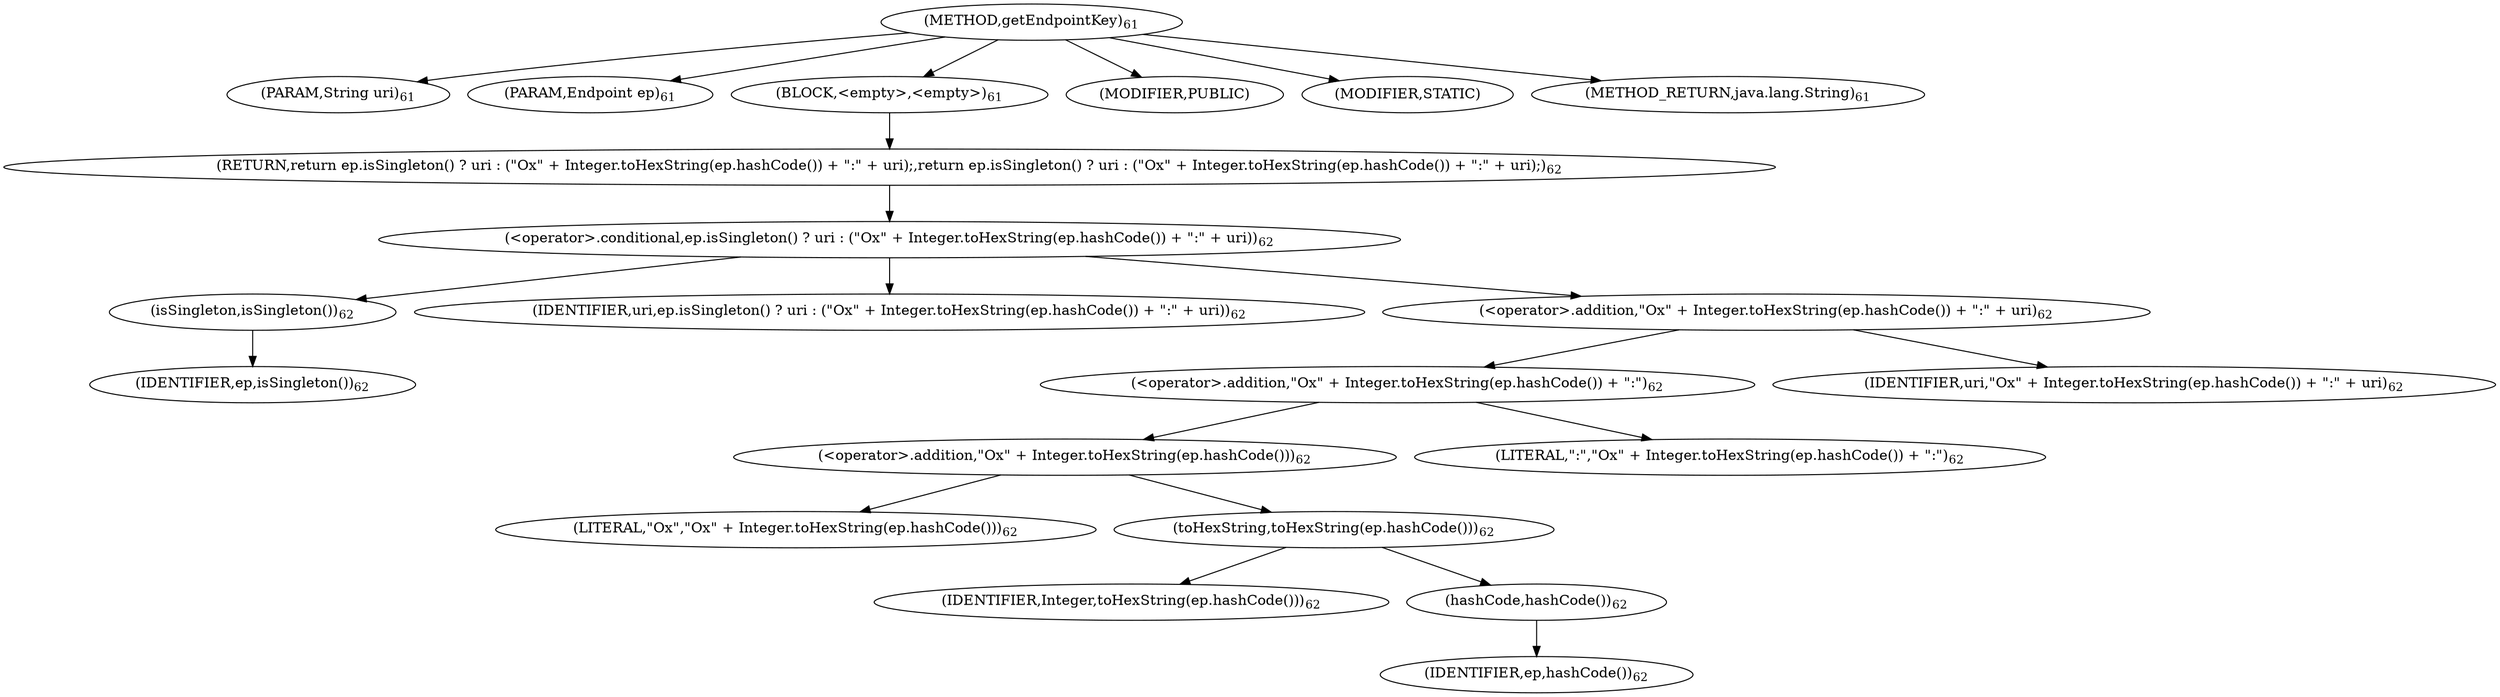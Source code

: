 digraph "getEndpointKey" {  
"58" [label = <(METHOD,getEndpointKey)<SUB>61</SUB>> ]
"59" [label = <(PARAM,String uri)<SUB>61</SUB>> ]
"60" [label = <(PARAM,Endpoint ep)<SUB>61</SUB>> ]
"61" [label = <(BLOCK,&lt;empty&gt;,&lt;empty&gt;)<SUB>61</SUB>> ]
"62" [label = <(RETURN,return ep.isSingleton() ? uri : (&quot;Ox&quot; + Integer.toHexString(ep.hashCode()) + &quot;:&quot; + uri);,return ep.isSingleton() ? uri : (&quot;Ox&quot; + Integer.toHexString(ep.hashCode()) + &quot;:&quot; + uri);)<SUB>62</SUB>> ]
"63" [label = <(&lt;operator&gt;.conditional,ep.isSingleton() ? uri : (&quot;Ox&quot; + Integer.toHexString(ep.hashCode()) + &quot;:&quot; + uri))<SUB>62</SUB>> ]
"64" [label = <(isSingleton,isSingleton())<SUB>62</SUB>> ]
"65" [label = <(IDENTIFIER,ep,isSingleton())<SUB>62</SUB>> ]
"66" [label = <(IDENTIFIER,uri,ep.isSingleton() ? uri : (&quot;Ox&quot; + Integer.toHexString(ep.hashCode()) + &quot;:&quot; + uri))<SUB>62</SUB>> ]
"67" [label = <(&lt;operator&gt;.addition,&quot;Ox&quot; + Integer.toHexString(ep.hashCode()) + &quot;:&quot; + uri)<SUB>62</SUB>> ]
"68" [label = <(&lt;operator&gt;.addition,&quot;Ox&quot; + Integer.toHexString(ep.hashCode()) + &quot;:&quot;)<SUB>62</SUB>> ]
"69" [label = <(&lt;operator&gt;.addition,&quot;Ox&quot; + Integer.toHexString(ep.hashCode()))<SUB>62</SUB>> ]
"70" [label = <(LITERAL,&quot;Ox&quot;,&quot;Ox&quot; + Integer.toHexString(ep.hashCode()))<SUB>62</SUB>> ]
"71" [label = <(toHexString,toHexString(ep.hashCode()))<SUB>62</SUB>> ]
"72" [label = <(IDENTIFIER,Integer,toHexString(ep.hashCode()))<SUB>62</SUB>> ]
"73" [label = <(hashCode,hashCode())<SUB>62</SUB>> ]
"74" [label = <(IDENTIFIER,ep,hashCode())<SUB>62</SUB>> ]
"75" [label = <(LITERAL,&quot;:&quot;,&quot;Ox&quot; + Integer.toHexString(ep.hashCode()) + &quot;:&quot;)<SUB>62</SUB>> ]
"76" [label = <(IDENTIFIER,uri,&quot;Ox&quot; + Integer.toHexString(ep.hashCode()) + &quot;:&quot; + uri)<SUB>62</SUB>> ]
"77" [label = <(MODIFIER,PUBLIC)> ]
"78" [label = <(MODIFIER,STATIC)> ]
"79" [label = <(METHOD_RETURN,java.lang.String)<SUB>61</SUB>> ]
  "58" -> "59" 
  "58" -> "60" 
  "58" -> "61" 
  "58" -> "77" 
  "58" -> "78" 
  "58" -> "79" 
  "61" -> "62" 
  "62" -> "63" 
  "63" -> "64" 
  "63" -> "66" 
  "63" -> "67" 
  "64" -> "65" 
  "67" -> "68" 
  "67" -> "76" 
  "68" -> "69" 
  "68" -> "75" 
  "69" -> "70" 
  "69" -> "71" 
  "71" -> "72" 
  "71" -> "73" 
  "73" -> "74" 
}
